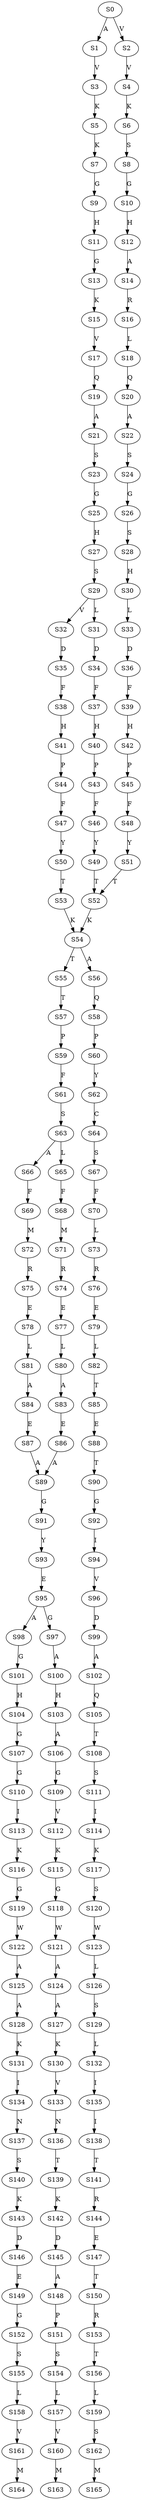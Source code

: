 strict digraph  {
	S0 -> S1 [ label = A ];
	S0 -> S2 [ label = V ];
	S1 -> S3 [ label = V ];
	S2 -> S4 [ label = V ];
	S3 -> S5 [ label = K ];
	S4 -> S6 [ label = K ];
	S5 -> S7 [ label = K ];
	S6 -> S8 [ label = S ];
	S7 -> S9 [ label = G ];
	S8 -> S10 [ label = G ];
	S9 -> S11 [ label = H ];
	S10 -> S12 [ label = H ];
	S11 -> S13 [ label = G ];
	S12 -> S14 [ label = A ];
	S13 -> S15 [ label = K ];
	S14 -> S16 [ label = R ];
	S15 -> S17 [ label = V ];
	S16 -> S18 [ label = L ];
	S17 -> S19 [ label = Q ];
	S18 -> S20 [ label = Q ];
	S19 -> S21 [ label = A ];
	S20 -> S22 [ label = A ];
	S21 -> S23 [ label = S ];
	S22 -> S24 [ label = S ];
	S23 -> S25 [ label = G ];
	S24 -> S26 [ label = G ];
	S25 -> S27 [ label = H ];
	S26 -> S28 [ label = S ];
	S27 -> S29 [ label = S ];
	S28 -> S30 [ label = H ];
	S29 -> S31 [ label = L ];
	S29 -> S32 [ label = V ];
	S30 -> S33 [ label = L ];
	S31 -> S34 [ label = D ];
	S32 -> S35 [ label = D ];
	S33 -> S36 [ label = D ];
	S34 -> S37 [ label = F ];
	S35 -> S38 [ label = F ];
	S36 -> S39 [ label = F ];
	S37 -> S40 [ label = H ];
	S38 -> S41 [ label = H ];
	S39 -> S42 [ label = H ];
	S40 -> S43 [ label = P ];
	S41 -> S44 [ label = P ];
	S42 -> S45 [ label = P ];
	S43 -> S46 [ label = F ];
	S44 -> S47 [ label = F ];
	S45 -> S48 [ label = F ];
	S46 -> S49 [ label = Y ];
	S47 -> S50 [ label = Y ];
	S48 -> S51 [ label = Y ];
	S49 -> S52 [ label = T ];
	S50 -> S53 [ label = T ];
	S51 -> S52 [ label = T ];
	S52 -> S54 [ label = K ];
	S53 -> S54 [ label = K ];
	S54 -> S55 [ label = T ];
	S54 -> S56 [ label = A ];
	S55 -> S57 [ label = T ];
	S56 -> S58 [ label = Q ];
	S57 -> S59 [ label = P ];
	S58 -> S60 [ label = P ];
	S59 -> S61 [ label = F ];
	S60 -> S62 [ label = Y ];
	S61 -> S63 [ label = S ];
	S62 -> S64 [ label = C ];
	S63 -> S65 [ label = L ];
	S63 -> S66 [ label = A ];
	S64 -> S67 [ label = S ];
	S65 -> S68 [ label = F ];
	S66 -> S69 [ label = F ];
	S67 -> S70 [ label = F ];
	S68 -> S71 [ label = M ];
	S69 -> S72 [ label = M ];
	S70 -> S73 [ label = L ];
	S71 -> S74 [ label = R ];
	S72 -> S75 [ label = R ];
	S73 -> S76 [ label = R ];
	S74 -> S77 [ label = E ];
	S75 -> S78 [ label = E ];
	S76 -> S79 [ label = E ];
	S77 -> S80 [ label = L ];
	S78 -> S81 [ label = L ];
	S79 -> S82 [ label = L ];
	S80 -> S83 [ label = A ];
	S81 -> S84 [ label = A ];
	S82 -> S85 [ label = T ];
	S83 -> S86 [ label = E ];
	S84 -> S87 [ label = E ];
	S85 -> S88 [ label = E ];
	S86 -> S89 [ label = A ];
	S87 -> S89 [ label = A ];
	S88 -> S90 [ label = T ];
	S89 -> S91 [ label = G ];
	S90 -> S92 [ label = G ];
	S91 -> S93 [ label = Y ];
	S92 -> S94 [ label = I ];
	S93 -> S95 [ label = E ];
	S94 -> S96 [ label = V ];
	S95 -> S97 [ label = G ];
	S95 -> S98 [ label = A ];
	S96 -> S99 [ label = D ];
	S97 -> S100 [ label = A ];
	S98 -> S101 [ label = G ];
	S99 -> S102 [ label = A ];
	S100 -> S103 [ label = H ];
	S101 -> S104 [ label = H ];
	S102 -> S105 [ label = Q ];
	S103 -> S106 [ label = A ];
	S104 -> S107 [ label = G ];
	S105 -> S108 [ label = T ];
	S106 -> S109 [ label = G ];
	S107 -> S110 [ label = G ];
	S108 -> S111 [ label = S ];
	S109 -> S112 [ label = V ];
	S110 -> S113 [ label = I ];
	S111 -> S114 [ label = I ];
	S112 -> S115 [ label = K ];
	S113 -> S116 [ label = K ];
	S114 -> S117 [ label = K ];
	S115 -> S118 [ label = G ];
	S116 -> S119 [ label = G ];
	S117 -> S120 [ label = S ];
	S118 -> S121 [ label = W ];
	S119 -> S122 [ label = W ];
	S120 -> S123 [ label = W ];
	S121 -> S124 [ label = A ];
	S122 -> S125 [ label = A ];
	S123 -> S126 [ label = L ];
	S124 -> S127 [ label = A ];
	S125 -> S128 [ label = A ];
	S126 -> S129 [ label = S ];
	S127 -> S130 [ label = K ];
	S128 -> S131 [ label = K ];
	S129 -> S132 [ label = L ];
	S130 -> S133 [ label = V ];
	S131 -> S134 [ label = I ];
	S132 -> S135 [ label = I ];
	S133 -> S136 [ label = N ];
	S134 -> S137 [ label = N ];
	S135 -> S138 [ label = I ];
	S136 -> S139 [ label = T ];
	S137 -> S140 [ label = S ];
	S138 -> S141 [ label = T ];
	S139 -> S142 [ label = K ];
	S140 -> S143 [ label = K ];
	S141 -> S144 [ label = R ];
	S142 -> S145 [ label = D ];
	S143 -> S146 [ label = D ];
	S144 -> S147 [ label = E ];
	S145 -> S148 [ label = A ];
	S146 -> S149 [ label = E ];
	S147 -> S150 [ label = T ];
	S148 -> S151 [ label = P ];
	S149 -> S152 [ label = G ];
	S150 -> S153 [ label = R ];
	S151 -> S154 [ label = S ];
	S152 -> S155 [ label = S ];
	S153 -> S156 [ label = T ];
	S154 -> S157 [ label = L ];
	S155 -> S158 [ label = L ];
	S156 -> S159 [ label = L ];
	S157 -> S160 [ label = V ];
	S158 -> S161 [ label = V ];
	S159 -> S162 [ label = S ];
	S160 -> S163 [ label = M ];
	S161 -> S164 [ label = M ];
	S162 -> S165 [ label = M ];
}
